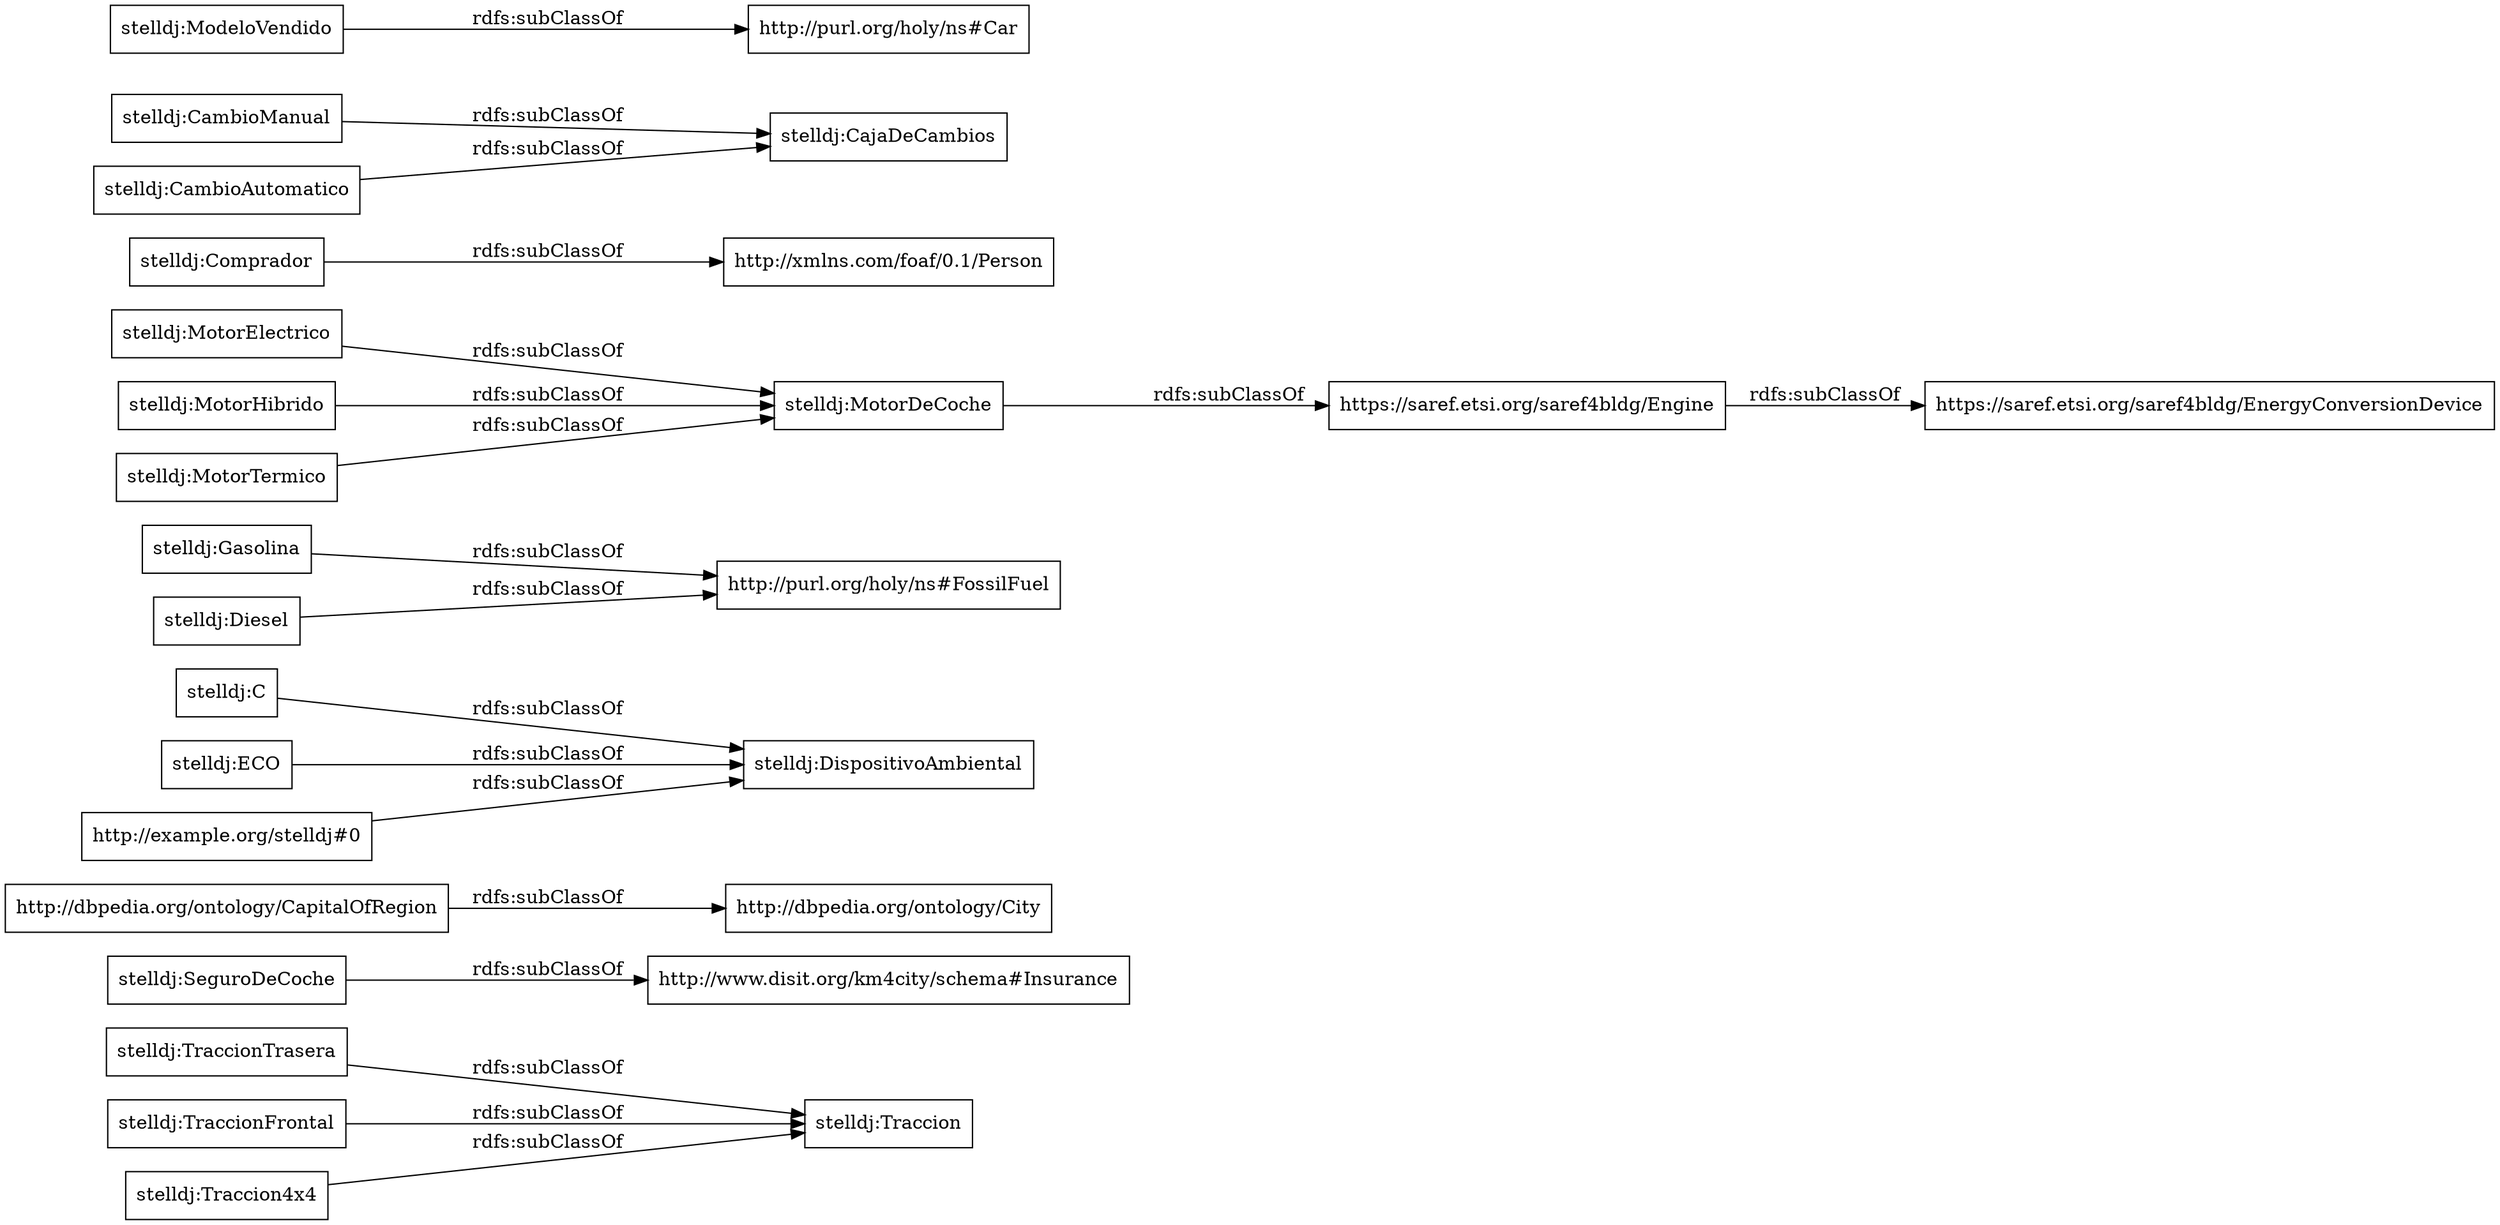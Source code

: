 digraph ar2dtool_diagram { 
rankdir=LR;
size="1000"
node [shape = rectangle, color="black"]; "stelldj:Traccion" "stelldj:SeguroDeCoche" "http://dbpedia.org/ontology/CapitalOfRegion" "stelldj:TraccionTrasera" "stelldj:DispositivoAmbiental" "stelldj:Gasolina" "https://saref.etsi.org/saref4bldg/Engine" "stelldj:Comprador" "http://xmlns.com/foaf/0.1/Person" "stelldj:MotorDeCoche" "stelldj:CambioManual" "stelldj:TraccionFrontal" "stelldj:CajaDeCambios" "stelldj:CambioAutomatico" "stelldj:Traccion4x4" "http://dbpedia.org/ontology/City" "stelldj:C" "stelldj:ECO" "http://purl.org/holy/ns#Car" "stelldj:ModeloVendido" "stelldj:MotorElectrico" "https://saref.etsi.org/saref4bldg/EnergyConversionDevice" "stelldj:MotorHibrido" "http://example.org/stelldj#0" "http://www.disit.org/km4city/schema#Insurance" "stelldj:Diesel" "stelldj:MotorTermico" "http://purl.org/holy/ns#FossilFuel" ; /*classes style*/
	"stelldj:Comprador" -> "http://xmlns.com/foaf/0.1/Person" [ label = "rdfs:subClassOf" ];
	"stelldj:ECO" -> "stelldj:DispositivoAmbiental" [ label = "rdfs:subClassOf" ];
	"stelldj:CambioAutomatico" -> "stelldj:CajaDeCambios" [ label = "rdfs:subClassOf" ];
	"stelldj:TraccionFrontal" -> "stelldj:Traccion" [ label = "rdfs:subClassOf" ];
	"stelldj:MotorDeCoche" -> "https://saref.etsi.org/saref4bldg/Engine" [ label = "rdfs:subClassOf" ];
	"stelldj:Gasolina" -> "http://purl.org/holy/ns#FossilFuel" [ label = "rdfs:subClassOf" ];
	"stelldj:MotorElectrico" -> "stelldj:MotorDeCoche" [ label = "rdfs:subClassOf" ];
	"stelldj:C" -> "stelldj:DispositivoAmbiental" [ label = "rdfs:subClassOf" ];
	"stelldj:Diesel" -> "http://purl.org/holy/ns#FossilFuel" [ label = "rdfs:subClassOf" ];
	"https://saref.etsi.org/saref4bldg/Engine" -> "https://saref.etsi.org/saref4bldg/EnergyConversionDevice" [ label = "rdfs:subClassOf" ];
	"stelldj:SeguroDeCoche" -> "http://www.disit.org/km4city/schema#Insurance" [ label = "rdfs:subClassOf" ];
	"http://example.org/stelldj#0" -> "stelldj:DispositivoAmbiental" [ label = "rdfs:subClassOf" ];
	"stelldj:TraccionTrasera" -> "stelldj:Traccion" [ label = "rdfs:subClassOf" ];
	"stelldj:MotorTermico" -> "stelldj:MotorDeCoche" [ label = "rdfs:subClassOf" ];
	"stelldj:CambioManual" -> "stelldj:CajaDeCambios" [ label = "rdfs:subClassOf" ];
	"http://dbpedia.org/ontology/CapitalOfRegion" -> "http://dbpedia.org/ontology/City" [ label = "rdfs:subClassOf" ];
	"stelldj:MotorHibrido" -> "stelldj:MotorDeCoche" [ label = "rdfs:subClassOf" ];
	"stelldj:ModeloVendido" -> "http://purl.org/holy/ns#Car" [ label = "rdfs:subClassOf" ];
	"stelldj:Traccion4x4" -> "stelldj:Traccion" [ label = "rdfs:subClassOf" ];

}
